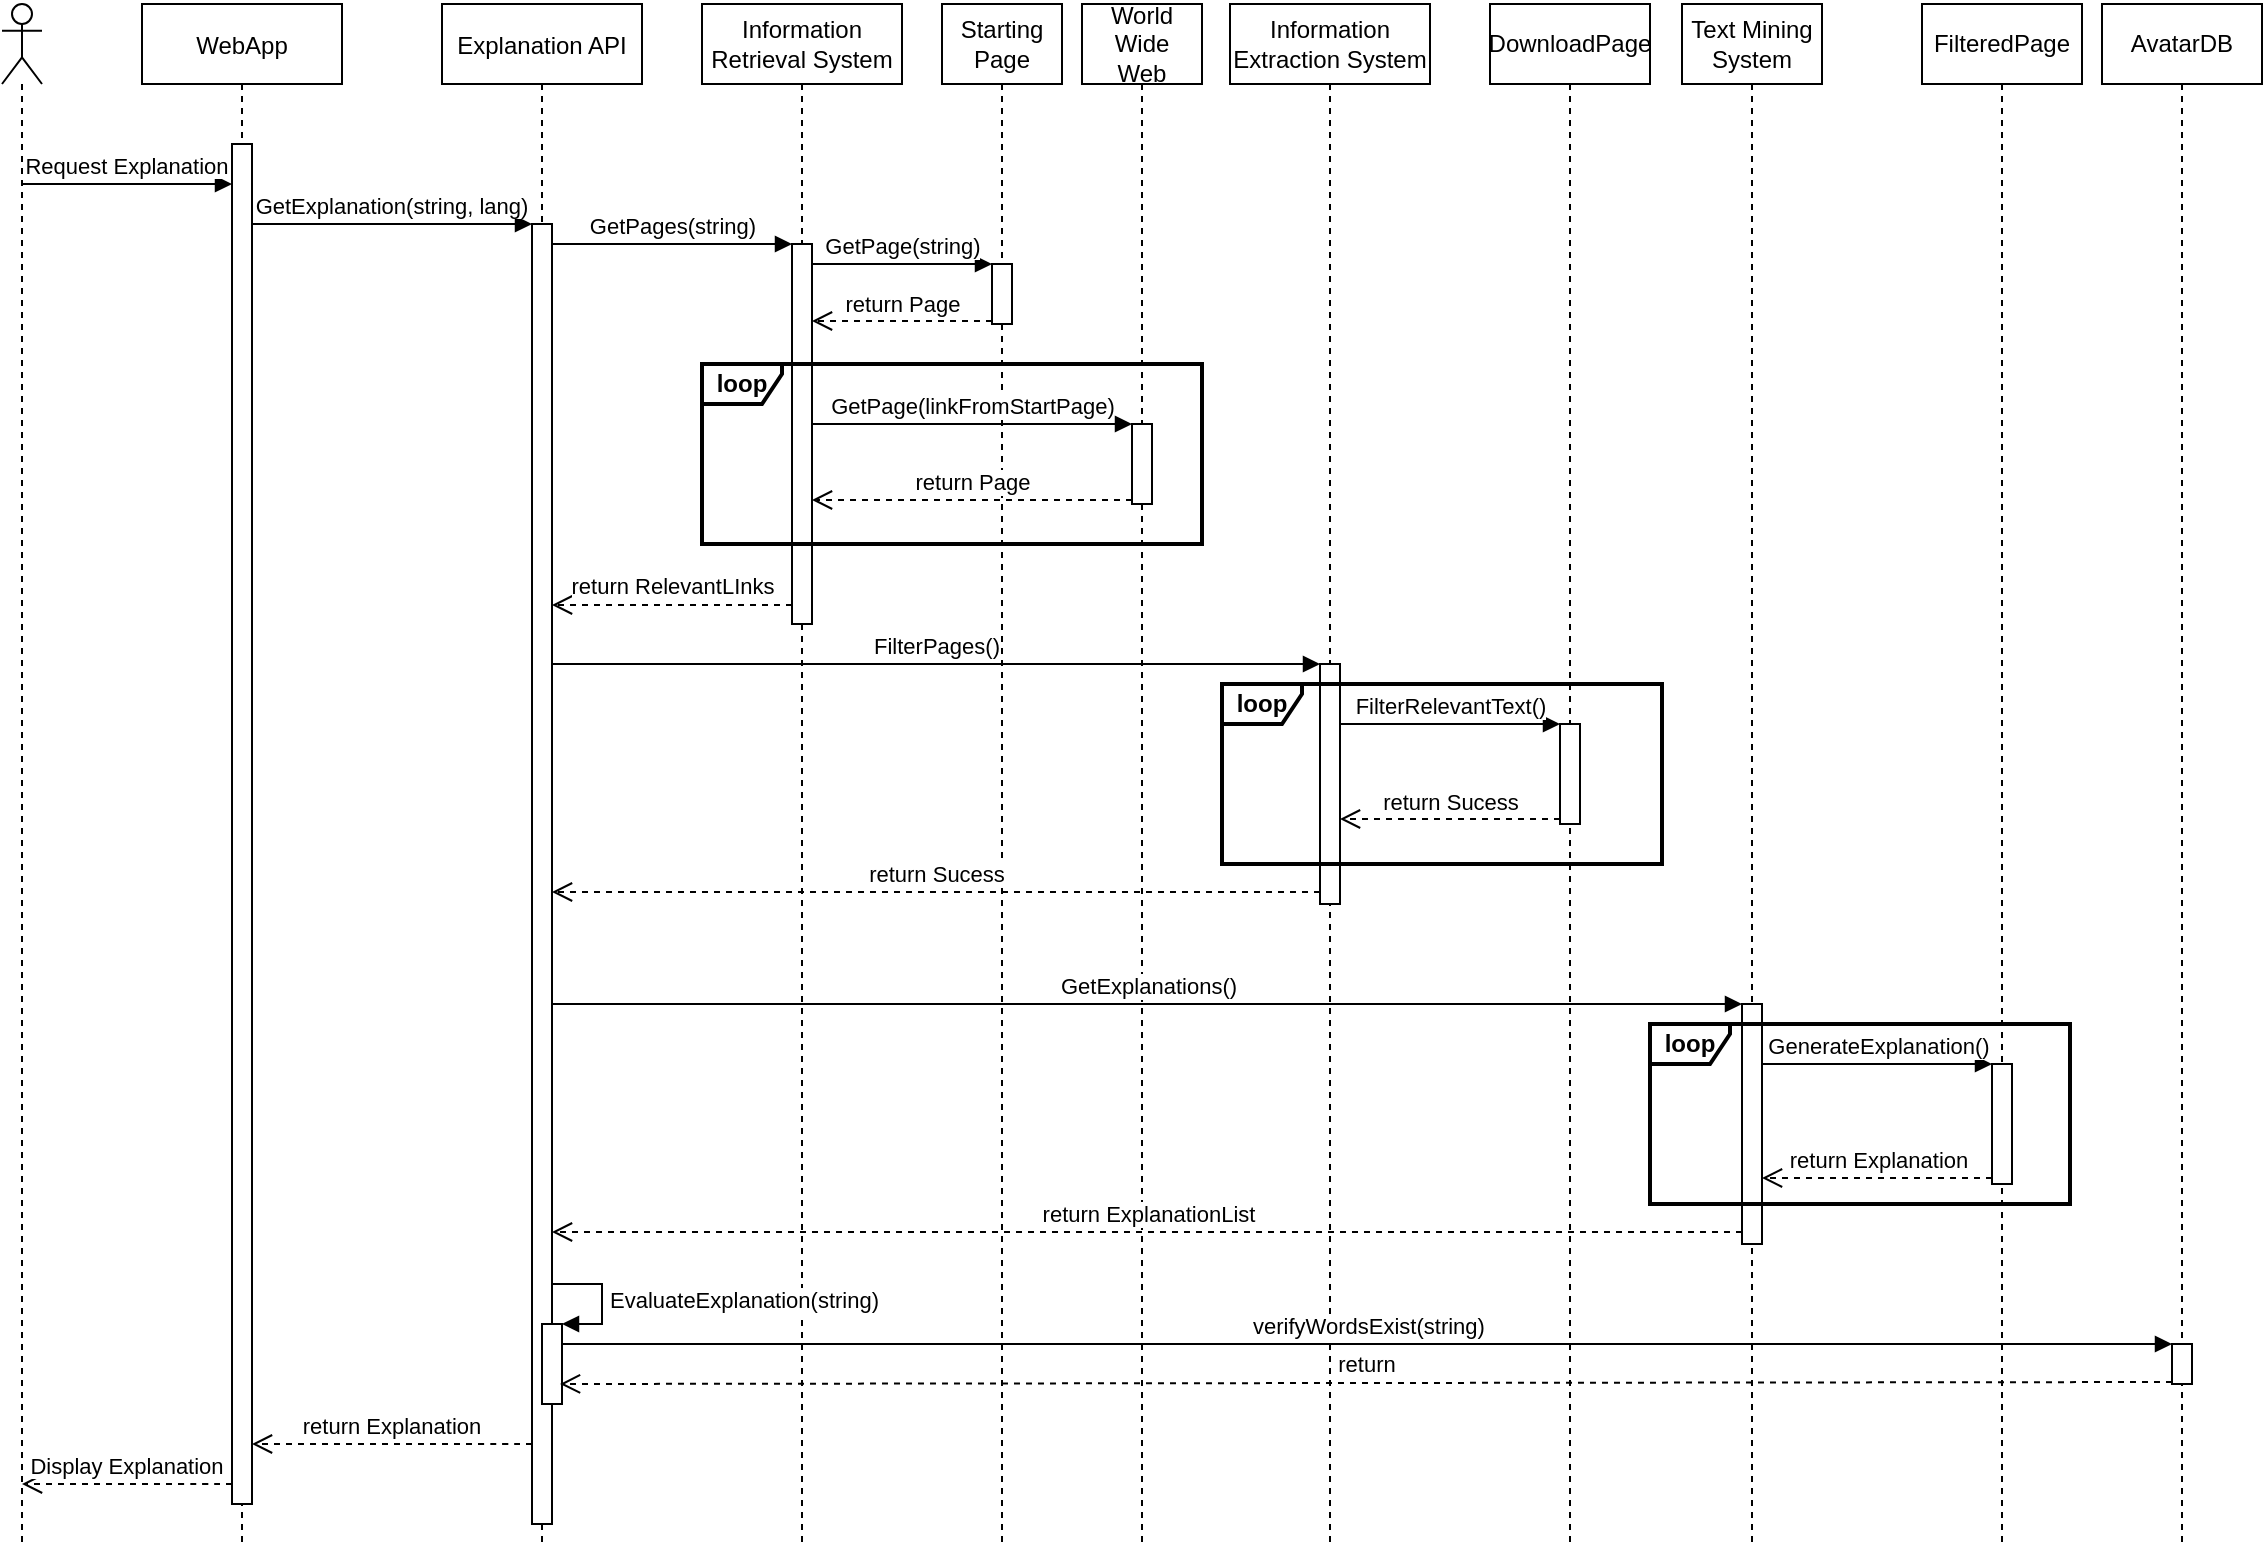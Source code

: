 <mxfile version="13.7.7" type="device"><diagram id="kgpKYQtTHZ0yAKxKKP6v" name="Page-1"><mxGraphModel dx="1422" dy="831" grid="1" gridSize="10" guides="1" tooltips="1" connect="1" arrows="1" fold="1" page="1" pageScale="1" pageWidth="1100" pageHeight="850" math="0" shadow="0"><root><mxCell id="0"/><mxCell id="1" parent="0"/><mxCell id="3nuBFxr9cyL0pnOWT2aG-1" value="WebApp" style="shape=umlLifeline;perimeter=lifelinePerimeter;container=1;collapsible=0;recursiveResize=0;rounded=0;shadow=0;strokeWidth=1;" parent="1" vertex="1"><mxGeometry x="90" y="80" width="100" height="770" as="geometry"/></mxCell><mxCell id="3nuBFxr9cyL0pnOWT2aG-2" value="" style="points=[];perimeter=orthogonalPerimeter;rounded=0;shadow=0;strokeWidth=1;" parent="3nuBFxr9cyL0pnOWT2aG-1" vertex="1"><mxGeometry x="45" y="70" width="10" height="680" as="geometry"/></mxCell><mxCell id="3nuBFxr9cyL0pnOWT2aG-5" value="Explanation API" style="shape=umlLifeline;perimeter=lifelinePerimeter;container=1;collapsible=0;recursiveResize=0;rounded=0;shadow=0;strokeWidth=1;" parent="1" vertex="1"><mxGeometry x="240" y="80" width="100" height="770" as="geometry"/></mxCell><mxCell id="3nuBFxr9cyL0pnOWT2aG-6" value="" style="points=[];perimeter=orthogonalPerimeter;rounded=0;shadow=0;strokeWidth=1;" parent="3nuBFxr9cyL0pnOWT2aG-5" vertex="1"><mxGeometry x="45" y="110" width="10" height="650" as="geometry"/></mxCell><mxCell id="3nuBFxr9cyL0pnOWT2aG-7" value="return Explanation" style="verticalAlign=bottom;endArrow=open;dashed=1;endSize=8;shadow=0;strokeWidth=1;" parent="1" source="3nuBFxr9cyL0pnOWT2aG-6" target="3nuBFxr9cyL0pnOWT2aG-2" edge="1"><mxGeometry relative="1" as="geometry"><mxPoint x="265" y="236" as="targetPoint"/><Array as="points"><mxPoint x="270" y="800"/></Array></mxGeometry></mxCell><mxCell id="3nuBFxr9cyL0pnOWT2aG-8" value="GetExplanation(string, lang)" style="verticalAlign=bottom;endArrow=block;entryX=0;entryY=0;shadow=0;strokeWidth=1;" parent="1" source="3nuBFxr9cyL0pnOWT2aG-2" target="3nuBFxr9cyL0pnOWT2aG-6" edge="1"><mxGeometry relative="1" as="geometry"><mxPoint x="265" y="160" as="sourcePoint"/></mxGeometry></mxCell><mxCell id="p8yf5OMEc5uxuksPVZm--1" value="" style="shape=umlLifeline;participant=umlActor;perimeter=lifelinePerimeter;whiteSpace=wrap;html=1;container=1;collapsible=0;recursiveResize=0;verticalAlign=top;spacingTop=36;outlineConnect=0;" parent="1" vertex="1"><mxGeometry x="20" y="80" width="20" height="770" as="geometry"/></mxCell><mxCell id="p8yf5OMEc5uxuksPVZm--3" value="&lt;div&gt;Starting&lt;/div&gt;&lt;div&gt;Page&lt;br&gt;&lt;/div&gt;" style="shape=umlLifeline;perimeter=lifelinePerimeter;whiteSpace=wrap;html=1;container=1;collapsible=0;recursiveResize=0;outlineConnect=0;" parent="1" vertex="1"><mxGeometry x="490" y="80" width="60" height="770" as="geometry"/></mxCell><mxCell id="p8yf5OMEc5uxuksPVZm--4" value="" style="html=1;points=[];perimeter=orthogonalPerimeter;" parent="p8yf5OMEc5uxuksPVZm--3" vertex="1"><mxGeometry x="25" y="130" width="10" height="30" as="geometry"/></mxCell><mxCell id="p8yf5OMEc5uxuksPVZm--6" value="return Page" style="html=1;verticalAlign=bottom;endArrow=open;dashed=1;endSize=8;exitX=0;exitY=0.95;" parent="1" source="p8yf5OMEc5uxuksPVZm--4" target="p8yf5OMEc5uxuksPVZm--12" edge="1"><mxGeometry relative="1" as="geometry"><mxPoint x="490" y="271" as="targetPoint"/></mxGeometry></mxCell><mxCell id="p8yf5OMEc5uxuksPVZm--5" value="GetPage(string)" style="html=1;verticalAlign=bottom;endArrow=block;entryX=0;entryY=0;" parent="1" source="p8yf5OMEc5uxuksPVZm--12" target="p8yf5OMEc5uxuksPVZm--4" edge="1"><mxGeometry relative="1" as="geometry"><mxPoint x="470" y="195" as="sourcePoint"/></mxGeometry></mxCell><mxCell id="p8yf5OMEc5uxuksPVZm--7" value="&lt;div&gt;World&lt;/div&gt;&lt;div&gt;Wide&lt;/div&gt;&lt;div&gt;Web&lt;/div&gt;" style="shape=umlLifeline;perimeter=lifelinePerimeter;whiteSpace=wrap;html=1;container=1;collapsible=0;recursiveResize=0;outlineConnect=0;" parent="1" vertex="1"><mxGeometry x="560" y="80" width="60" height="770" as="geometry"/></mxCell><mxCell id="p8yf5OMEc5uxuksPVZm--8" value="" style="html=1;points=[];perimeter=orthogonalPerimeter;" parent="p8yf5OMEc5uxuksPVZm--7" vertex="1"><mxGeometry x="25" y="210" width="10" height="40" as="geometry"/></mxCell><mxCell id="p8yf5OMEc5uxuksPVZm--9" value="GetPage(linkFromStartPage)" style="html=1;verticalAlign=bottom;endArrow=block;entryX=0;entryY=0;" parent="1" target="p8yf5OMEc5uxuksPVZm--8" edge="1"><mxGeometry relative="1" as="geometry"><mxPoint x="425" y="290" as="sourcePoint"/></mxGeometry></mxCell><mxCell id="p8yf5OMEc5uxuksPVZm--11" value="&lt;div&gt;Information Retrieval System&lt;br&gt;&lt;/div&gt;" style="shape=umlLifeline;perimeter=lifelinePerimeter;whiteSpace=wrap;html=1;container=1;collapsible=0;recursiveResize=0;outlineConnect=0;" parent="1" vertex="1"><mxGeometry x="370" y="80" width="100" height="770" as="geometry"/></mxCell><mxCell id="p8yf5OMEc5uxuksPVZm--12" value="" style="html=1;points=[];perimeter=orthogonalPerimeter;" parent="p8yf5OMEc5uxuksPVZm--11" vertex="1"><mxGeometry x="45" y="120" width="10" height="190" as="geometry"/></mxCell><mxCell id="p8yf5OMEc5uxuksPVZm--13" value="GetPages(string)" style="html=1;verticalAlign=bottom;endArrow=block;entryX=0;entryY=0;" parent="1" source="3nuBFxr9cyL0pnOWT2aG-6" target="p8yf5OMEc5uxuksPVZm--12" edge="1"><mxGeometry relative="1" as="geometry"><mxPoint x="310" y="185" as="sourcePoint"/></mxGeometry></mxCell><mxCell id="p8yf5OMEc5uxuksPVZm--14" value="return RelevantLInks" style="html=1;verticalAlign=bottom;endArrow=open;dashed=1;endSize=8;exitX=0;exitY=0.95;" parent="1" source="p8yf5OMEc5uxuksPVZm--12" target="3nuBFxr9cyL0pnOWT2aG-6" edge="1"><mxGeometry relative="1" as="geometry"><mxPoint x="320" y="270" as="targetPoint"/></mxGeometry></mxCell><mxCell id="p8yf5OMEc5uxuksPVZm--10" value="return Page" style="html=1;verticalAlign=bottom;endArrow=open;dashed=1;endSize=8;exitX=0;exitY=0.95;" parent="1" source="p8yf5OMEc5uxuksPVZm--8" edge="1"><mxGeometry relative="1" as="geometry"><mxPoint x="425" y="328" as="targetPoint"/></mxGeometry></mxCell><mxCell id="p8yf5OMEc5uxuksPVZm--16" value="Information Extraction System" style="shape=umlLifeline;perimeter=lifelinePerimeter;whiteSpace=wrap;html=1;container=1;collapsible=0;recursiveResize=0;outlineConnect=0;" parent="1" vertex="1"><mxGeometry x="634" y="80" width="100" height="770" as="geometry"/></mxCell><mxCell id="p8yf5OMEc5uxuksPVZm--17" value="" style="html=1;points=[];perimeter=orthogonalPerimeter;" parent="p8yf5OMEc5uxuksPVZm--16" vertex="1"><mxGeometry x="45" y="330" width="10" height="120" as="geometry"/></mxCell><mxCell id="p8yf5OMEc5uxuksPVZm--18" value="FilterPages()" style="html=1;verticalAlign=bottom;endArrow=block;entryX=0;entryY=0;" parent="1" source="3nuBFxr9cyL0pnOWT2aG-6" target="p8yf5OMEc5uxuksPVZm--17" edge="1"><mxGeometry relative="1" as="geometry"><mxPoint x="750" y="470" as="sourcePoint"/></mxGeometry></mxCell><mxCell id="p8yf5OMEc5uxuksPVZm--19" value="return Sucess" style="html=1;verticalAlign=bottom;endArrow=open;dashed=1;endSize=8;exitX=0;exitY=0.95;" parent="1" source="p8yf5OMEc5uxuksPVZm--17" target="3nuBFxr9cyL0pnOWT2aG-6" edge="1"><mxGeometry relative="1" as="geometry"><mxPoint x="310" y="565" as="targetPoint"/></mxGeometry></mxCell><mxCell id="p8yf5OMEc5uxuksPVZm--21" value="DownloadPage" style="shape=umlLifeline;perimeter=lifelinePerimeter;whiteSpace=wrap;html=1;container=1;collapsible=0;recursiveResize=0;outlineConnect=0;" parent="1" vertex="1"><mxGeometry x="764" y="80" width="80" height="770" as="geometry"/></mxCell><mxCell id="p8yf5OMEc5uxuksPVZm--22" value="" style="html=1;points=[];perimeter=orthogonalPerimeter;" parent="p8yf5OMEc5uxuksPVZm--21" vertex="1"><mxGeometry x="35" y="360" width="10" height="50" as="geometry"/></mxCell><mxCell id="p8yf5OMEc5uxuksPVZm--23" value="FilterRelevantText()" style="html=1;verticalAlign=bottom;endArrow=block;entryX=0;entryY=0;" parent="1" source="p8yf5OMEc5uxuksPVZm--17" target="p8yf5OMEc5uxuksPVZm--22" edge="1"><mxGeometry relative="1" as="geometry"><mxPoint x="870" y="420" as="sourcePoint"/></mxGeometry></mxCell><mxCell id="p8yf5OMEc5uxuksPVZm--24" value="return Sucess" style="html=1;verticalAlign=bottom;endArrow=open;dashed=1;endSize=8;exitX=0;exitY=0.95;" parent="1" source="p8yf5OMEc5uxuksPVZm--22" target="p8yf5OMEc5uxuksPVZm--17" edge="1"><mxGeometry relative="1" as="geometry"><mxPoint x="870" y="496" as="targetPoint"/></mxGeometry></mxCell><mxCell id="p8yf5OMEc5uxuksPVZm--26" value="Text Mining System" style="shape=umlLifeline;perimeter=lifelinePerimeter;whiteSpace=wrap;html=1;container=1;collapsible=0;recursiveResize=0;outlineConnect=0;" parent="1" vertex="1"><mxGeometry x="860" y="80" width="70" height="770" as="geometry"/></mxCell><mxCell id="p8yf5OMEc5uxuksPVZm--28" value="" style="html=1;points=[];perimeter=orthogonalPerimeter;" parent="p8yf5OMEc5uxuksPVZm--26" vertex="1"><mxGeometry x="30" y="500" width="10" height="120" as="geometry"/></mxCell><mxCell id="p8yf5OMEc5uxuksPVZm--27" value="FilteredPage" style="shape=umlLifeline;perimeter=lifelinePerimeter;whiteSpace=wrap;html=1;container=1;collapsible=0;recursiveResize=0;outlineConnect=0;" parent="1" vertex="1"><mxGeometry x="980" y="80" width="80" height="770" as="geometry"/></mxCell><mxCell id="p8yf5OMEc5uxuksPVZm--31" value="" style="html=1;points=[];perimeter=orthogonalPerimeter;" parent="p8yf5OMEc5uxuksPVZm--27" vertex="1"><mxGeometry x="35" y="530" width="10" height="60" as="geometry"/></mxCell><mxCell id="p8yf5OMEc5uxuksPVZm--29" value="GetExplanations()" style="html=1;verticalAlign=bottom;endArrow=block;entryX=0;entryY=0;" parent="1" source="3nuBFxr9cyL0pnOWT2aG-6" target="p8yf5OMEc5uxuksPVZm--28" edge="1"><mxGeometry relative="1" as="geometry"><mxPoint x="1020" y="630" as="sourcePoint"/></mxGeometry></mxCell><mxCell id="p8yf5OMEc5uxuksPVZm--30" value="return ExplanationList" style="html=1;verticalAlign=bottom;endArrow=open;dashed=1;endSize=8;exitX=0;exitY=0.95;" parent="1" source="p8yf5OMEc5uxuksPVZm--28" target="3nuBFxr9cyL0pnOWT2aG-6" edge="1"><mxGeometry relative="1" as="geometry"><mxPoint x="1020" y="706" as="targetPoint"/></mxGeometry></mxCell><mxCell id="p8yf5OMEc5uxuksPVZm--32" value="GenerateExplanation()" style="html=1;verticalAlign=bottom;endArrow=block;entryX=0;entryY=0;" parent="1" source="p8yf5OMEc5uxuksPVZm--28" target="p8yf5OMEc5uxuksPVZm--31" edge="1"><mxGeometry relative="1" as="geometry"><mxPoint x="1110" y="608" as="sourcePoint"/></mxGeometry></mxCell><mxCell id="p8yf5OMEc5uxuksPVZm--33" value="return Explanation" style="html=1;verticalAlign=bottom;endArrow=open;dashed=1;endSize=8;exitX=0;exitY=0.95;" parent="1" source="p8yf5OMEc5uxuksPVZm--31" target="p8yf5OMEc5uxuksPVZm--28" edge="1"><mxGeometry relative="1" as="geometry"><mxPoint x="1160" y="676" as="targetPoint"/></mxGeometry></mxCell><mxCell id="p8yf5OMEc5uxuksPVZm--40" value="" style="html=1;points=[];perimeter=orthogonalPerimeter;" parent="1" vertex="1"><mxGeometry x="290" y="740" width="10" height="40" as="geometry"/></mxCell><mxCell id="p8yf5OMEc5uxuksPVZm--41" value="EvaluateExplanation(string)" style="edgeStyle=orthogonalEdgeStyle;html=1;align=left;spacingLeft=2;endArrow=block;rounded=0;entryX=1;entryY=0;" parent="1" target="p8yf5OMEc5uxuksPVZm--40" edge="1"><mxGeometry relative="1" as="geometry"><mxPoint x="295" y="720" as="sourcePoint"/><Array as="points"><mxPoint x="320" y="720"/></Array></mxGeometry></mxCell><mxCell id="p8yf5OMEc5uxuksPVZm--42" value="AvatarDB" style="shape=umlLifeline;perimeter=lifelinePerimeter;whiteSpace=wrap;html=1;container=1;collapsible=0;recursiveResize=0;outlineConnect=0;" parent="1" vertex="1"><mxGeometry x="1070" y="80" width="80" height="770" as="geometry"/></mxCell><mxCell id="p8yf5OMEc5uxuksPVZm--43" value="" style="html=1;points=[];perimeter=orthogonalPerimeter;" parent="p8yf5OMEc5uxuksPVZm--42" vertex="1"><mxGeometry x="35" y="670" width="10" height="20" as="geometry"/></mxCell><mxCell id="p8yf5OMEc5uxuksPVZm--44" value="verifyWordsExist(string)" style="html=1;verticalAlign=bottom;endArrow=block;entryX=0;entryY=0;exitX=1;exitY=0.25;exitDx=0;exitDy=0;exitPerimeter=0;" parent="1" source="p8yf5OMEc5uxuksPVZm--40" target="p8yf5OMEc5uxuksPVZm--43" edge="1"><mxGeometry relative="1" as="geometry"><mxPoint x="334" y="751" as="sourcePoint"/></mxGeometry></mxCell><mxCell id="p8yf5OMEc5uxuksPVZm--45" value="return" style="html=1;verticalAlign=bottom;endArrow=open;dashed=1;endSize=8;exitX=0;exitY=0.95;entryX=0.9;entryY=0.75;entryDx=0;entryDy=0;entryPerimeter=0;" parent="1" source="p8yf5OMEc5uxuksPVZm--43" target="p8yf5OMEc5uxuksPVZm--40" edge="1"><mxGeometry relative="1" as="geometry"><mxPoint x="340" y="773" as="targetPoint"/></mxGeometry></mxCell><mxCell id="p8yf5OMEc5uxuksPVZm--46" value="Display Explanation" style="verticalAlign=bottom;endArrow=open;dashed=1;endSize=8;shadow=0;strokeWidth=1;" parent="1" source="3nuBFxr9cyL0pnOWT2aG-2" target="p8yf5OMEc5uxuksPVZm--1" edge="1"><mxGeometry relative="1" as="geometry"><mxPoint x="75" y="830" as="targetPoint"/><mxPoint x="140" y="830" as="sourcePoint"/><Array as="points"><mxPoint x="120" y="820"/></Array></mxGeometry></mxCell><mxCell id="p8yf5OMEc5uxuksPVZm--47" value="Request Explanation" style="verticalAlign=bottom;endArrow=block;shadow=0;strokeWidth=1;" parent="1" source="p8yf5OMEc5uxuksPVZm--1" target="3nuBFxr9cyL0pnOWT2aG-2" edge="1"><mxGeometry relative="1" as="geometry"><mxPoint x="-20" y="180.0" as="sourcePoint"/><mxPoint x="140" y="180" as="targetPoint"/><Array as="points"><mxPoint x="120" y="170"/></Array></mxGeometry></mxCell><mxCell id="p8yf5OMEc5uxuksPVZm--36" value="loop" style="shape=umlFrame;whiteSpace=wrap;html=1;width=40;height=20;fontStyle=1;strokeWidth=2;" parent="1" vertex="1"><mxGeometry x="844" y="590" width="210" height="90" as="geometry"/></mxCell><mxCell id="p8yf5OMEc5uxuksPVZm--25" value="loop" style="shape=umlFrame;whiteSpace=wrap;html=1;width=40;height=20;strokeWidth=2;fontStyle=1" parent="1" vertex="1"><mxGeometry x="630" y="420" width="220" height="90" as="geometry"/></mxCell><mxCell id="p8yf5OMEc5uxuksPVZm--15" value="loop" style="shape=umlFrame;whiteSpace=wrap;html=1;width=40;height=20;fontStyle=1;strokeWidth=2;" parent="1" vertex="1"><mxGeometry x="370" y="260" width="250" height="90" as="geometry"/></mxCell></root></mxGraphModel></diagram></mxfile>